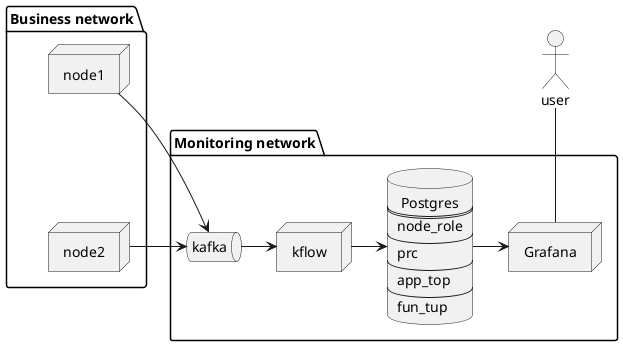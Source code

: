 @startuml

folder "Business network" {
  node node1

  node node2

  node1 -[hidden]-> node2
}

folder "Monitoring network" {
  queue kafka

  node kflow

  database db [ Postgres
  ===
  node_role
  ---
  prc
  ---
  app_top
  ---
  fun_tup
  ]

  node Grafana
}

actor user

node1 -> kafka
node2 -> kafka
kafka -> kflow
kflow -> db

user -- Grafana
db -> Grafana

@enduml
